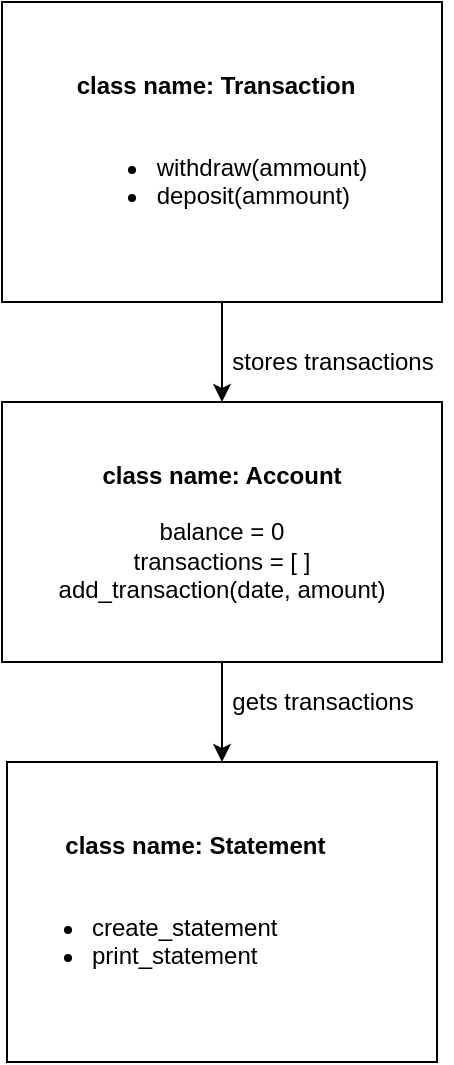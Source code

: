 <mxfile>
    <diagram id="XRsNSYO8TWZV47suCsit" name="Page-1">
        <mxGraphModel dx="573" dy="807" grid="1" gridSize="10" guides="1" tooltips="1" connect="1" arrows="1" fold="1" page="1" pageScale="1" pageWidth="827" pageHeight="1169" math="0" shadow="0">
            <root>
                <mxCell id="0"/>
                <mxCell id="1" parent="0"/>
                <mxCell id="5" style="edgeStyle=none;html=1;exitX=0.5;exitY=1;exitDx=0;exitDy=0;entryX=0.5;entryY=0;entryDx=0;entryDy=0;" parent="1" source="2" target="3" edge="1">
                    <mxGeometry relative="1" as="geometry"/>
                </mxCell>
                <mxCell id="2" value="&lt;div style=&quot;text-align: left&quot;&gt;&lt;span&gt;&lt;b&gt;class name: Transaction&lt;/b&gt;&lt;/span&gt;&lt;/div&gt;&lt;br&gt;&lt;div style=&quot;text-align: left&quot;&gt;&lt;ul&gt;&lt;li&gt;&lt;span&gt;withdraw(ammount)&lt;/span&gt;&lt;/li&gt;&lt;li&gt;&lt;span&gt;deposit(ammount)&lt;/span&gt;&lt;/li&gt;&lt;/ul&gt;&lt;/div&gt;" style="whiteSpace=wrap;html=1;" parent="1" vertex="1">
                    <mxGeometry x="290" y="270" width="220" height="150" as="geometry"/>
                </mxCell>
                <mxCell id="6" style="edgeStyle=none;html=1;exitX=0.5;exitY=1;exitDx=0;exitDy=0;entryX=0.5;entryY=0;entryDx=0;entryDy=0;" parent="1" source="3" target="4" edge="1">
                    <mxGeometry relative="1" as="geometry"/>
                </mxCell>
                <mxCell id="3" value="&lt;b&gt;class name: Account&lt;br&gt;&lt;/b&gt;&lt;br&gt;balance = 0&lt;br&gt;transactions = [ ]&lt;br&gt;add_transaction(date, amount)" style="whiteSpace=wrap;html=1;" parent="1" vertex="1">
                    <mxGeometry x="290" y="470" width="220" height="130" as="geometry"/>
                </mxCell>
                <mxCell id="4" value="&lt;div style=&quot;text-align: center&quot;&gt;&lt;b&gt;&lt;span style=&quot;white-space: pre&quot;&gt;&#9;&lt;/span&gt;class name: Statement&lt;/b&gt;&lt;/div&gt;&lt;div style=&quot;text-align: center&quot;&gt;&lt;br&gt;&lt;/div&gt;&lt;ul&gt;&lt;li&gt;create_statement&lt;/li&gt;&lt;li&gt;print_statement&lt;/li&gt;&lt;/ul&gt;" style="whiteSpace=wrap;html=1;align=left;" parent="1" vertex="1">
                    <mxGeometry x="292.5" y="650" width="215" height="150" as="geometry"/>
                </mxCell>
                <mxCell id="7" value="stores transactions" style="text;html=1;align=center;verticalAlign=middle;resizable=0;points=[];autosize=1;strokeColor=none;fillColor=none;" parent="1" vertex="1">
                    <mxGeometry x="395" y="440" width="120" height="20" as="geometry"/>
                </mxCell>
                <mxCell id="8" value="gets transactions" style="text;html=1;align=center;verticalAlign=middle;resizable=0;points=[];autosize=1;strokeColor=none;fillColor=none;" parent="1" vertex="1">
                    <mxGeometry x="395" y="610" width="110" height="20" as="geometry"/>
                </mxCell>
            </root>
        </mxGraphModel>
    </diagram>
</mxfile>
